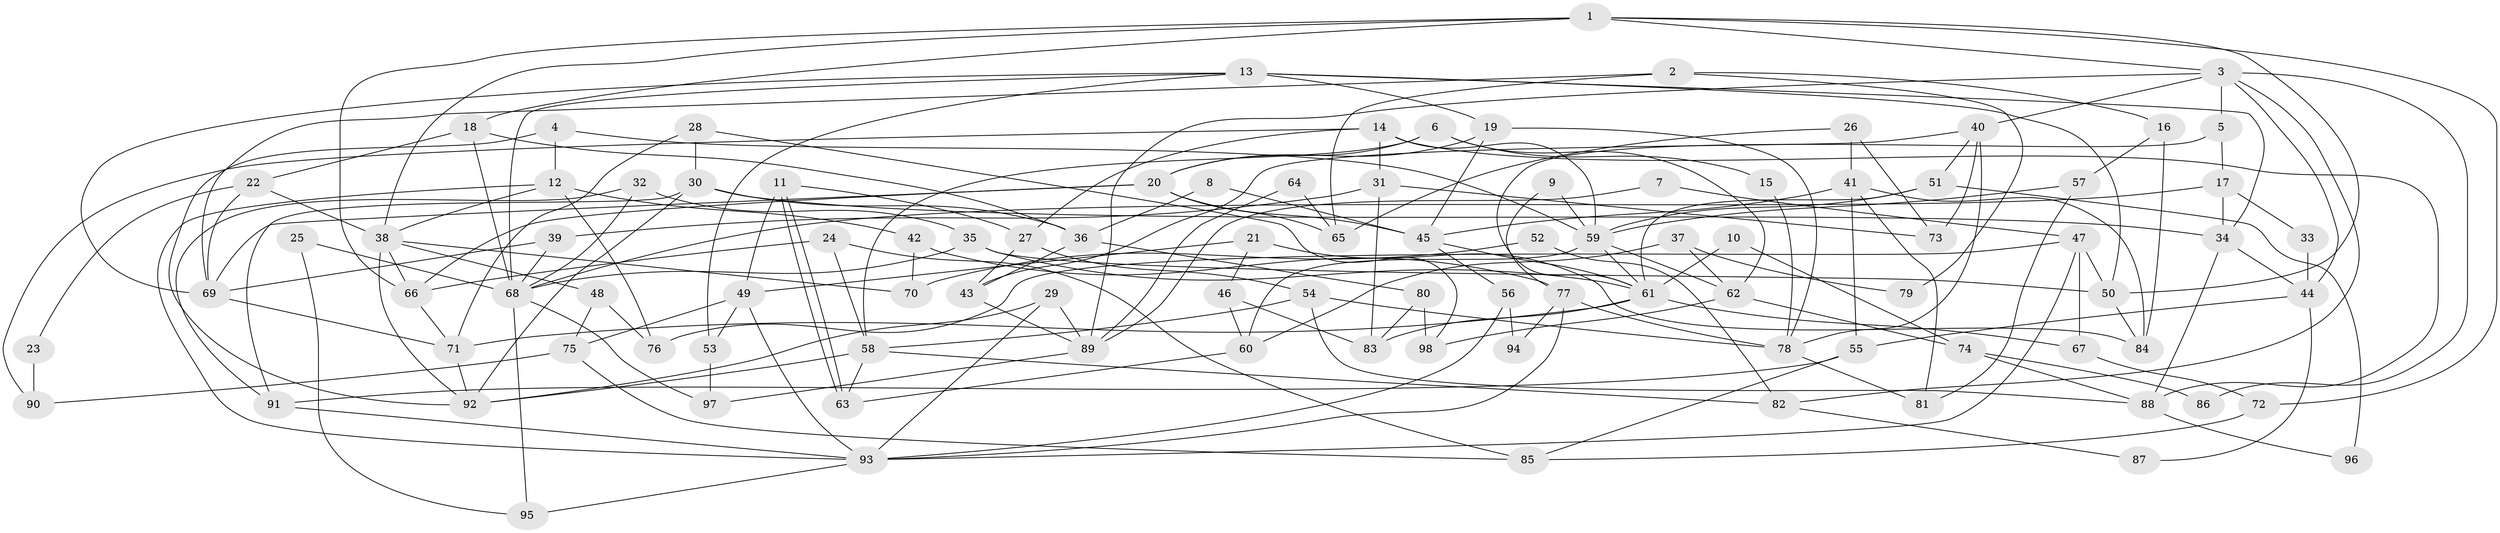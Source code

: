 // Generated by graph-tools (version 1.1) at 2025/50/03/09/25 03:50:08]
// undirected, 98 vertices, 196 edges
graph export_dot {
graph [start="1"]
  node [color=gray90,style=filled];
  1;
  2;
  3;
  4;
  5;
  6;
  7;
  8;
  9;
  10;
  11;
  12;
  13;
  14;
  15;
  16;
  17;
  18;
  19;
  20;
  21;
  22;
  23;
  24;
  25;
  26;
  27;
  28;
  29;
  30;
  31;
  32;
  33;
  34;
  35;
  36;
  37;
  38;
  39;
  40;
  41;
  42;
  43;
  44;
  45;
  46;
  47;
  48;
  49;
  50;
  51;
  52;
  53;
  54;
  55;
  56;
  57;
  58;
  59;
  60;
  61;
  62;
  63;
  64;
  65;
  66;
  67;
  68;
  69;
  70;
  71;
  72;
  73;
  74;
  75;
  76;
  77;
  78;
  79;
  80;
  81;
  82;
  83;
  84;
  85;
  86;
  87;
  88;
  89;
  90;
  91;
  92;
  93;
  94;
  95;
  96;
  97;
  98;
  1 -- 38;
  1 -- 66;
  1 -- 3;
  1 -- 18;
  1 -- 50;
  1 -- 72;
  2 -- 65;
  2 -- 69;
  2 -- 16;
  2 -- 79;
  3 -- 89;
  3 -- 5;
  3 -- 40;
  3 -- 44;
  3 -- 82;
  3 -- 86;
  4 -- 92;
  4 -- 59;
  4 -- 12;
  5 -- 17;
  5 -- 61;
  6 -- 20;
  6 -- 58;
  6 -- 15;
  6 -- 62;
  7 -- 89;
  7 -- 47;
  8 -- 45;
  8 -- 36;
  9 -- 59;
  9 -- 77;
  10 -- 61;
  10 -- 74;
  11 -- 49;
  11 -- 63;
  11 -- 63;
  11 -- 27;
  12 -- 38;
  12 -- 42;
  12 -- 76;
  12 -- 93;
  13 -- 34;
  13 -- 50;
  13 -- 19;
  13 -- 53;
  13 -- 68;
  13 -- 69;
  14 -- 59;
  14 -- 27;
  14 -- 31;
  14 -- 88;
  14 -- 90;
  15 -- 78;
  16 -- 84;
  16 -- 57;
  17 -- 34;
  17 -- 68;
  17 -- 33;
  18 -- 68;
  18 -- 22;
  18 -- 36;
  19 -- 45;
  19 -- 20;
  19 -- 78;
  20 -- 66;
  20 -- 45;
  20 -- 65;
  20 -- 69;
  21 -- 49;
  21 -- 84;
  21 -- 46;
  22 -- 69;
  22 -- 23;
  22 -- 38;
  23 -- 90;
  24 -- 66;
  24 -- 85;
  24 -- 58;
  25 -- 95;
  25 -- 68;
  26 -- 73;
  26 -- 41;
  26 -- 65;
  27 -- 54;
  27 -- 43;
  28 -- 71;
  28 -- 30;
  28 -- 98;
  29 -- 92;
  29 -- 93;
  29 -- 89;
  30 -- 34;
  30 -- 36;
  30 -- 91;
  30 -- 92;
  31 -- 39;
  31 -- 73;
  31 -- 83;
  32 -- 35;
  32 -- 68;
  32 -- 91;
  33 -- 44;
  34 -- 44;
  34 -- 88;
  35 -- 61;
  35 -- 50;
  35 -- 68;
  36 -- 80;
  36 -- 43;
  37 -- 60;
  37 -- 62;
  37 -- 79;
  38 -- 92;
  38 -- 48;
  38 -- 66;
  38 -- 70;
  39 -- 69;
  39 -- 68;
  40 -- 43;
  40 -- 51;
  40 -- 73;
  40 -- 78;
  41 -- 45;
  41 -- 81;
  41 -- 55;
  41 -- 84;
  42 -- 77;
  42 -- 70;
  43 -- 89;
  44 -- 55;
  44 -- 87;
  45 -- 61;
  45 -- 56;
  46 -- 83;
  46 -- 60;
  47 -- 76;
  47 -- 93;
  47 -- 50;
  47 -- 67;
  48 -- 75;
  48 -- 76;
  49 -- 53;
  49 -- 93;
  49 -- 75;
  50 -- 84;
  51 -- 61;
  51 -- 59;
  51 -- 96;
  52 -- 70;
  52 -- 82;
  53 -- 97;
  54 -- 78;
  54 -- 58;
  54 -- 88;
  55 -- 91;
  55 -- 85;
  56 -- 93;
  56 -- 94;
  57 -- 59;
  57 -- 81;
  58 -- 92;
  58 -- 63;
  58 -- 82;
  59 -- 60;
  59 -- 61;
  59 -- 62;
  60 -- 63;
  61 -- 67;
  61 -- 71;
  61 -- 83;
  62 -- 74;
  62 -- 98;
  64 -- 89;
  64 -- 65;
  66 -- 71;
  67 -- 72;
  68 -- 95;
  68 -- 97;
  69 -- 71;
  71 -- 92;
  72 -- 85;
  74 -- 88;
  74 -- 86;
  75 -- 85;
  75 -- 90;
  77 -- 93;
  77 -- 78;
  77 -- 94;
  78 -- 81;
  80 -- 83;
  80 -- 98;
  82 -- 87;
  88 -- 96;
  89 -- 97;
  91 -- 93;
  93 -- 95;
}
